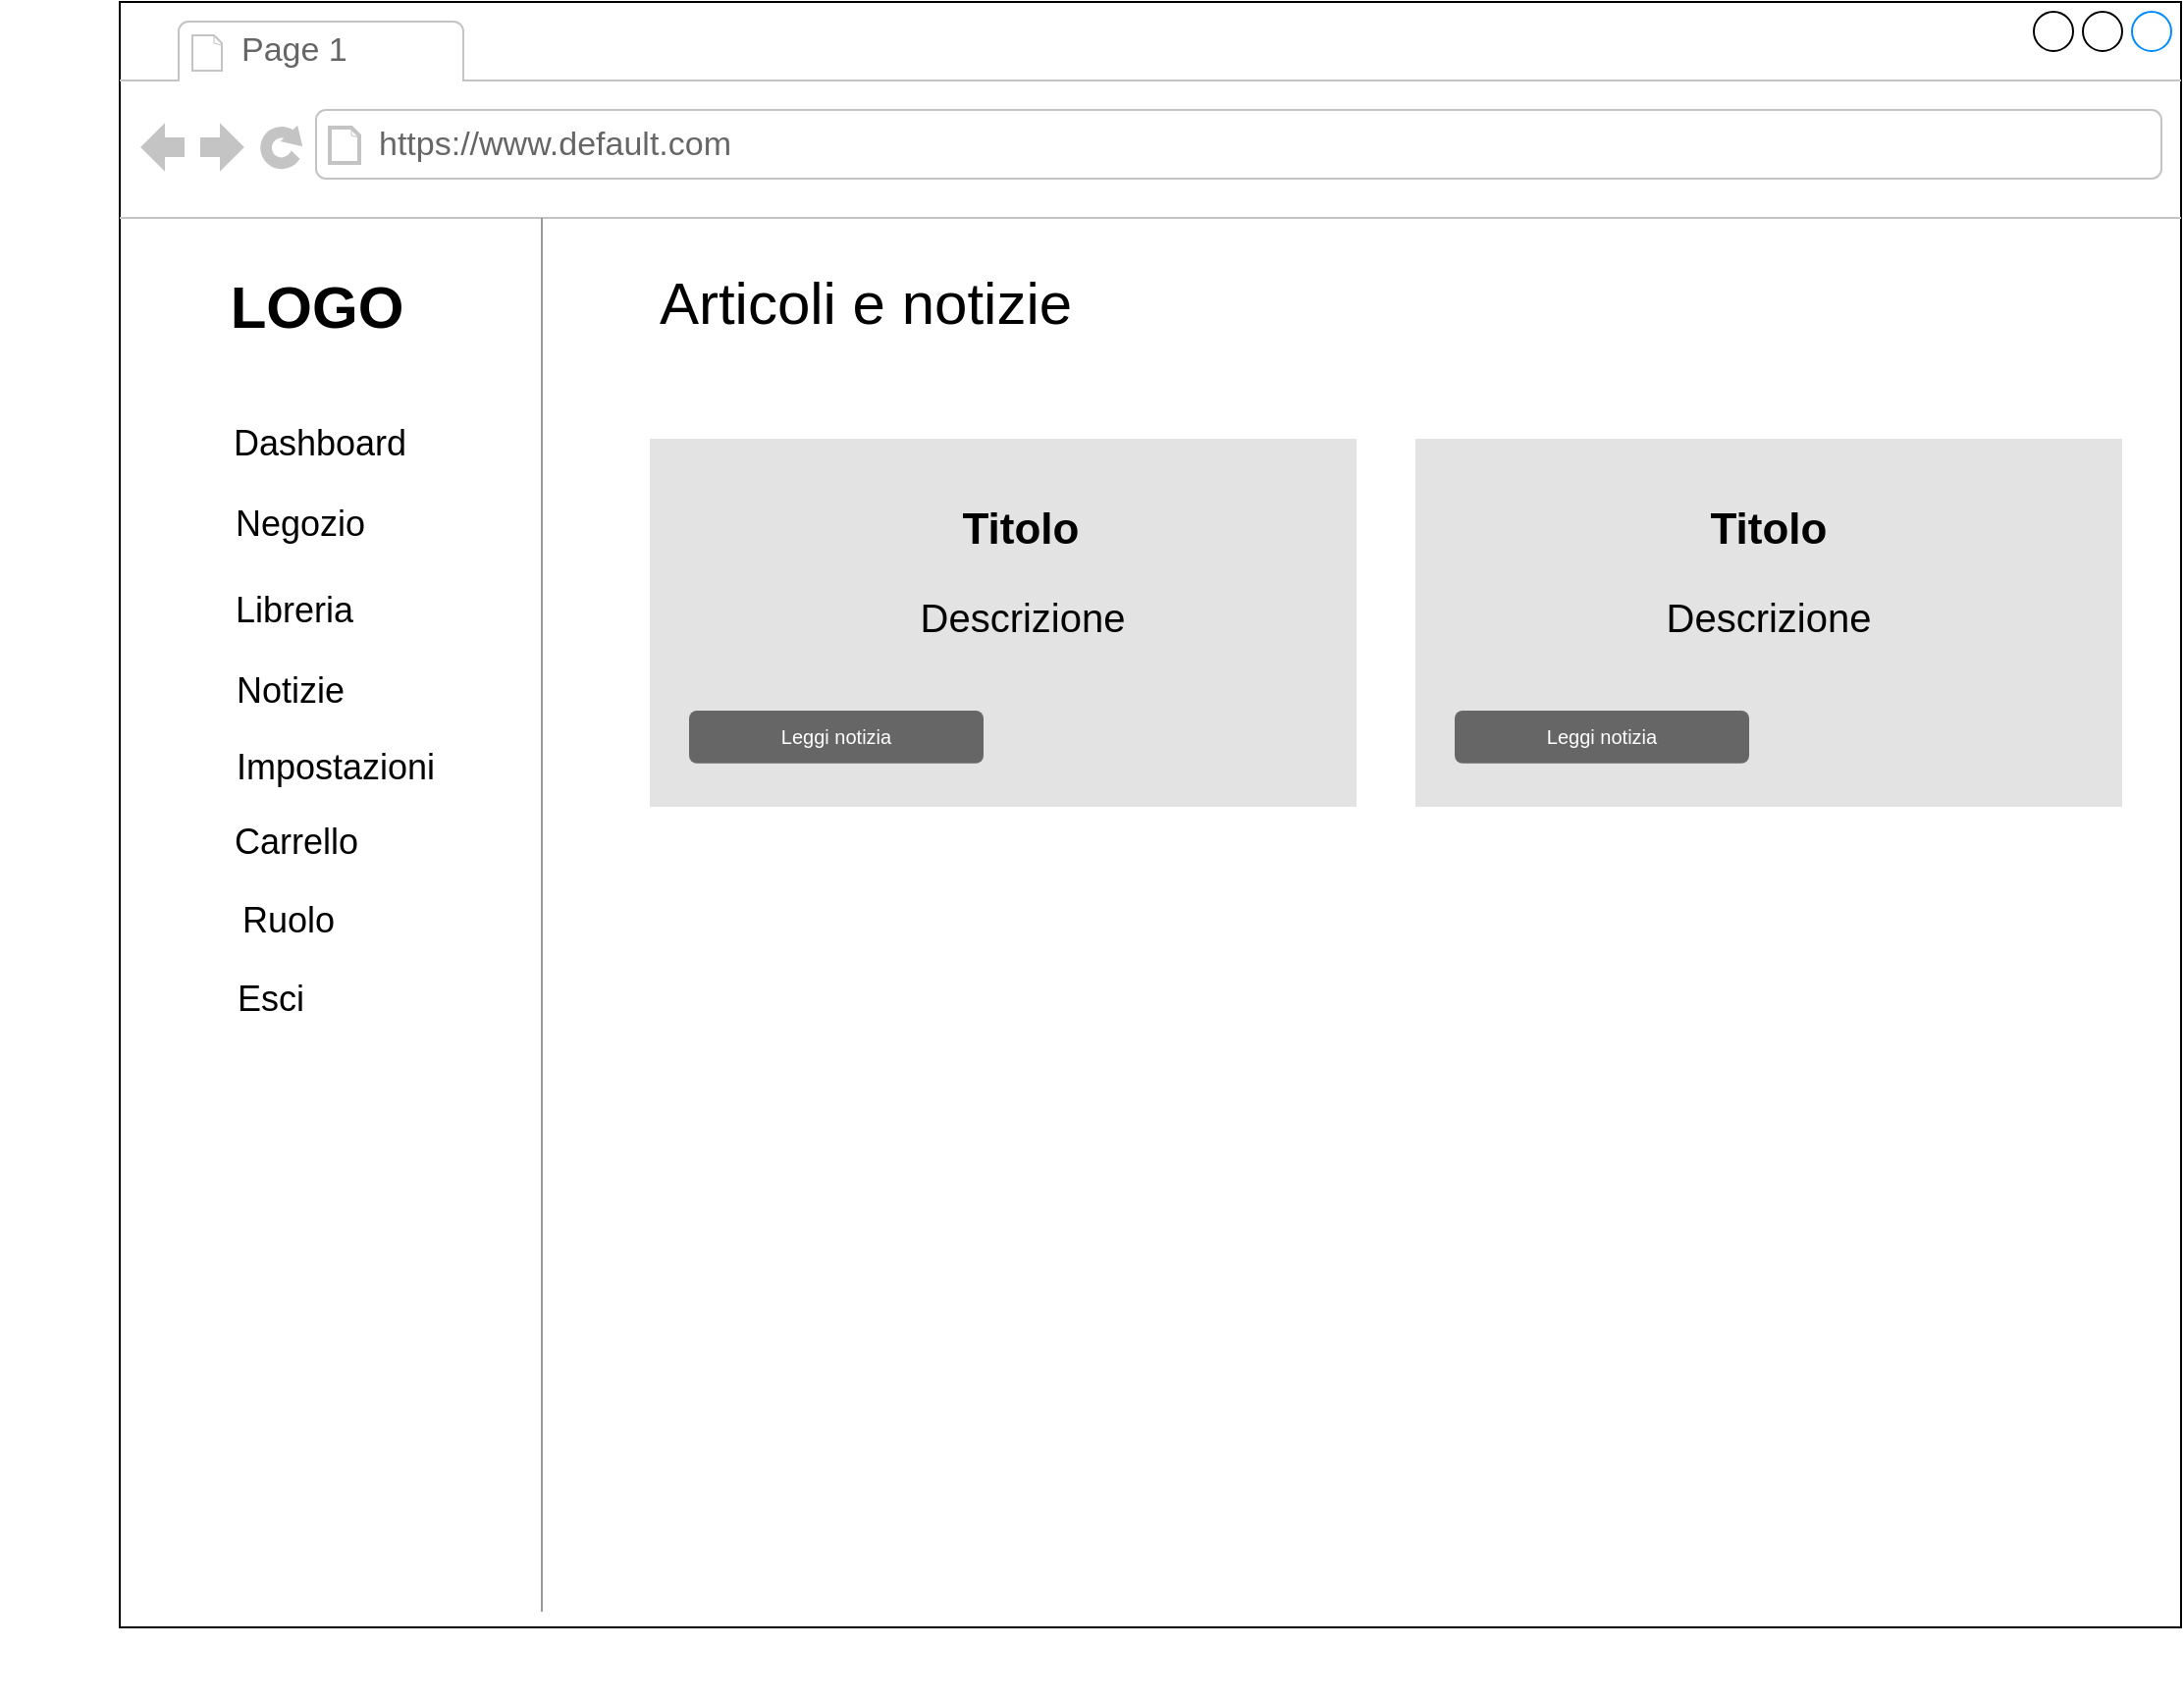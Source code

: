 <mxfile version="15.5.8" type="device"><diagram id="fyOXDSc1daxJyHt7KBfj" name="Page-1"><mxGraphModel dx="2062" dy="2234" grid="1" gridSize="10" guides="1" tooltips="1" connect="1" arrows="1" fold="1" page="1" pageScale="1" pageWidth="827" pageHeight="1169" math="0" shadow="0"><root><mxCell id="0"/><mxCell id="1" parent="0"/><mxCell id="uJ4xgj5gYYJaaNyCmSFG-1" value="" style="strokeWidth=1;shadow=0;dashed=0;align=center;html=1;shape=mxgraph.mockup.containers.browserWindow;rSize=0;mainText=,;recursiveResize=0;rounded=0;labelBackgroundColor=none;fontFamily=Verdana;fontSize=12;" parent="1" vertex="1"><mxGeometry x="220" y="-160" width="1050" height="828" as="geometry"/></mxCell><mxCell id="uJ4xgj5gYYJaaNyCmSFG-2" value="Page 1" style="strokeWidth=1;shadow=0;dashed=0;align=center;html=1;shape=mxgraph.mockup.containers.anchor;fontSize=17;fontColor=#666666;align=left;" parent="uJ4xgj5gYYJaaNyCmSFG-1" vertex="1"><mxGeometry x="60" y="12" width="110" height="26" as="geometry"/></mxCell><mxCell id="uJ4xgj5gYYJaaNyCmSFG-3" value="https://www.default.com" style="strokeWidth=1;shadow=0;dashed=0;align=center;html=1;shape=mxgraph.mockup.containers.anchor;rSize=0;fontSize=17;fontColor=#666666;align=left;" parent="uJ4xgj5gYYJaaNyCmSFG-1" vertex="1"><mxGeometry x="130" y="60" width="250" height="26" as="geometry"/></mxCell><mxCell id="uJ4xgj5gYYJaaNyCmSFG-4" value="&lt;font style=&quot;font-size: 30px&quot;&gt;LOGO&lt;/font&gt;" style="text;strokeColor=none;fillColor=none;html=1;fontSize=24;fontStyle=1;verticalAlign=middle;align=center;" parent="uJ4xgj5gYYJaaNyCmSFG-1" vertex="1"><mxGeometry x="50" y="135" width="100" height="40" as="geometry"/></mxCell><mxCell id="uJ4xgj5gYYJaaNyCmSFG-5" value="&lt;span style=&quot;color: rgba(0 , 0 , 0 , 0) ; font-family: monospace ; font-size: 0px&quot;&gt;%3CmxGraphModel%3E%3Croot%3E%3CmxCell%20id%3D%220%22%2F%3E%3CmxCell%20id%3D%221%22%20parent%3D%220%22%2F%3E%3CmxCell%20id%3D%222%22%20value%3D%22%26lt%3Bfont%20style%3D%26quot%3Bfont-size%3A%2018px%26quot%3B%26gt%3BAdmin%26lt%3Bbr%26gt%3B%26lt%3B%2Ffont%26gt%3B%22%20style%3D%22text%3Bhtml%3D1%3BstrokeColor%3Dnone%3BfillColor%3Dnone%3Balign%3Dcenter%3BverticalAlign%3Dmiddle%3BwhiteSpace%3Dwrap%3Brounded%3D0%3BfontSize%3D31%3B%22%20vertex%3D%221%22%20parent%3D%221%22%3E%3CmxGeometry%20x%3D%22100%22%20y%3D%22425%22%20width%3D%2260%22%20height%3D%2230%22%20as%3D%22geometry%22%2F%3E%3C%2FmxCell%3E%3C%2Froot%3E%3C%2FmxGraphModel%3E&lt;/span&gt;" style="verticalLabelPosition=bottom;shadow=0;dashed=0;align=center;html=1;verticalAlign=top;strokeWidth=1;shape=mxgraph.mockup.markup.line;strokeColor=#999999;direction=north;fontSize=31;fillColor=default;" parent="uJ4xgj5gYYJaaNyCmSFG-1" vertex="1"><mxGeometry x="-60" y="110" width="550" height="710" as="geometry"/></mxCell><mxCell id="uJ4xgj5gYYJaaNyCmSFG-6" value="&lt;font style=&quot;font-size: 18px&quot;&gt;Dashboard&lt;/font&gt;" style="text;html=1;strokeColor=none;fillColor=none;align=center;verticalAlign=middle;whiteSpace=wrap;rounded=0;fontSize=31;" parent="uJ4xgj5gYYJaaNyCmSFG-1" vertex="1"><mxGeometry x="72" y="205" width="60" height="30" as="geometry"/></mxCell><mxCell id="uJ4xgj5gYYJaaNyCmSFG-7" value="&lt;font style=&quot;font-size: 18px&quot;&gt;Negozio&lt;br&gt;&lt;br&gt;&lt;/font&gt;" style="text;html=1;strokeColor=none;fillColor=none;align=center;verticalAlign=middle;whiteSpace=wrap;rounded=0;fontSize=31;" parent="uJ4xgj5gYYJaaNyCmSFG-1" vertex="1"><mxGeometry x="62" y="265" width="60" height="30" as="geometry"/></mxCell><mxCell id="uJ4xgj5gYYJaaNyCmSFG-8" value="&lt;font style=&quot;font-size: 18px&quot;&gt;Libreria&lt;br&gt;&lt;/font&gt;" style="text;html=1;strokeColor=none;fillColor=none;align=center;verticalAlign=middle;whiteSpace=wrap;rounded=0;fontSize=31;" parent="uJ4xgj5gYYJaaNyCmSFG-1" vertex="1"><mxGeometry x="59" y="290" width="60" height="30" as="geometry"/></mxCell><mxCell id="uJ4xgj5gYYJaaNyCmSFG-9" value="&lt;font style=&quot;font-size: 18px&quot;&gt;Notizie&lt;br&gt;&lt;/font&gt;" style="text;html=1;strokeColor=none;fillColor=none;align=center;verticalAlign=middle;whiteSpace=wrap;rounded=0;fontSize=31;" parent="uJ4xgj5gYYJaaNyCmSFG-1" vertex="1"><mxGeometry x="57" y="331" width="60" height="30" as="geometry"/></mxCell><mxCell id="uJ4xgj5gYYJaaNyCmSFG-10" value="&lt;font style=&quot;font-size: 18px&quot;&gt;Impostazioni&lt;br&gt;&lt;/font&gt;" style="text;html=1;strokeColor=none;fillColor=none;align=center;verticalAlign=middle;whiteSpace=wrap;rounded=0;fontSize=31;" parent="uJ4xgj5gYYJaaNyCmSFG-1" vertex="1"><mxGeometry x="80" y="370" width="60" height="30" as="geometry"/></mxCell><mxCell id="uJ4xgj5gYYJaaNyCmSFG-11" value="&lt;font style=&quot;font-size: 18px&quot;&gt;Carrello&lt;br&gt;&lt;/font&gt;" style="text;html=1;strokeColor=none;fillColor=none;align=center;verticalAlign=middle;whiteSpace=wrap;rounded=0;fontSize=31;" parent="uJ4xgj5gYYJaaNyCmSFG-1" vertex="1"><mxGeometry x="60" y="408" width="60" height="30" as="geometry"/></mxCell><mxCell id="uJ4xgj5gYYJaaNyCmSFG-12" value="&lt;font style=&quot;font-size: 18px&quot;&gt;Ruolo&lt;br&gt;&lt;/font&gt;" style="text;html=1;strokeColor=none;fillColor=none;align=center;verticalAlign=middle;whiteSpace=wrap;rounded=0;fontSize=31;" parent="uJ4xgj5gYYJaaNyCmSFG-1" vertex="1"><mxGeometry x="56" y="448" width="60" height="30" as="geometry"/></mxCell><mxCell id="uJ4xgj5gYYJaaNyCmSFG-13" value="&lt;font style=&quot;font-size: 18px&quot;&gt;Esci&lt;br&gt;&lt;/font&gt;" style="text;html=1;strokeColor=none;fillColor=none;align=center;verticalAlign=middle;whiteSpace=wrap;rounded=0;fontSize=31;" parent="uJ4xgj5gYYJaaNyCmSFG-1" vertex="1"><mxGeometry x="47" y="488" width="60" height="30" as="geometry"/></mxCell><mxCell id="uJ4xgj5gYYJaaNyCmSFG-14" style="edgeStyle=orthogonalEdgeStyle;rounded=0;orthogonalLoop=1;jettySize=auto;html=1;exitX=0.5;exitY=1;exitDx=0;exitDy=0;fontSize=18;" parent="uJ4xgj5gYYJaaNyCmSFG-1" source="uJ4xgj5gYYJaaNyCmSFG-10" target="uJ4xgj5gYYJaaNyCmSFG-10" edge="1"><mxGeometry relative="1" as="geometry"/></mxCell><mxCell id="uJ4xgj5gYYJaaNyCmSFG-15" value="&lt;span style=&quot;font-size: 30px&quot;&gt;Articoli e notizie&lt;/span&gt;" style="text;html=1;strokeColor=none;fillColor=none;align=center;verticalAlign=middle;whiteSpace=wrap;rounded=0;fontSize=18;" parent="uJ4xgj5gYYJaaNyCmSFG-1" vertex="1"><mxGeometry x="270" y="135" width="220" height="35" as="geometry"/></mxCell><mxCell id="uJ4xgj5gYYJaaNyCmSFG-16" value="" style="rounded=0;whiteSpace=wrap;html=1;fontSize=30;strokeColor=none;fillColor=#E3E3E3;" parent="uJ4xgj5gYYJaaNyCmSFG-1" vertex="1"><mxGeometry x="270" y="222.5" width="360" height="187.5" as="geometry"/></mxCell><mxCell id="uJ4xgj5gYYJaaNyCmSFG-17" value="&lt;b&gt;&lt;font style=&quot;font-size: 22px&quot;&gt;Titolo&lt;/font&gt;&lt;/b&gt;" style="text;html=1;strokeColor=none;fillColor=none;align=center;verticalAlign=middle;whiteSpace=wrap;rounded=0;fontSize=30;" parent="uJ4xgj5gYYJaaNyCmSFG-1" vertex="1"><mxGeometry x="389" y="250" width="140" height="30" as="geometry"/></mxCell><mxCell id="uJ4xgj5gYYJaaNyCmSFG-18" value="" style="rounded=0;whiteSpace=wrap;html=1;fontSize=30;strokeColor=none;fillColor=#E3E3E3;" parent="uJ4xgj5gYYJaaNyCmSFG-1" vertex="1"><mxGeometry x="660" y="222.5" width="360" height="187.5" as="geometry"/></mxCell><mxCell id="uJ4xgj5gYYJaaNyCmSFG-19" value="&lt;span style=&quot;font-size: 22px&quot;&gt;&lt;b&gt;Titolo&lt;/b&gt;&lt;/span&gt;" style="text;html=1;strokeColor=none;fillColor=none;align=center;verticalAlign=middle;whiteSpace=wrap;rounded=0;fontSize=30;" parent="uJ4xgj5gYYJaaNyCmSFG-1" vertex="1"><mxGeometry x="770" y="250" width="140" height="30" as="geometry"/></mxCell><mxCell id="uJ4xgj5gYYJaaNyCmSFG-20" value="&lt;span style=&quot;font-size: 20px&quot;&gt;Descrizione&lt;/span&gt;" style="text;html=1;strokeColor=none;fillColor=none;align=center;verticalAlign=middle;whiteSpace=wrap;rounded=0;fontSize=30;" parent="uJ4xgj5gYYJaaNyCmSFG-1" vertex="1"><mxGeometry x="390" y="295" width="140" height="30" as="geometry"/></mxCell><mxCell id="uJ4xgj5gYYJaaNyCmSFG-21" value="&lt;span style=&quot;font-size: 20px&quot;&gt;Descrizione&lt;/span&gt;" style="text;html=1;strokeColor=none;fillColor=none;align=center;verticalAlign=middle;whiteSpace=wrap;rounded=0;fontSize=30;" parent="uJ4xgj5gYYJaaNyCmSFG-1" vertex="1"><mxGeometry x="770" y="295" width="140" height="30" as="geometry"/></mxCell><mxCell id="uJ4xgj5gYYJaaNyCmSFG-22" value="Leggi notizia" style="rounded=1;html=1;shadow=0;dashed=0;whiteSpace=wrap;fontSize=10;fillColor=#666666;align=center;strokeColor=none;fontColor=#ffffff;" parent="uJ4xgj5gYYJaaNyCmSFG-1" vertex="1"><mxGeometry x="290" y="361" width="150" height="26.88" as="geometry"/></mxCell><mxCell id="uJ4xgj5gYYJaaNyCmSFG-23" value="Leggi notizia" style="rounded=1;html=1;shadow=0;dashed=0;whiteSpace=wrap;fontSize=10;fillColor=#666666;align=center;strokeColor=none;fontColor=#ffffff;" parent="uJ4xgj5gYYJaaNyCmSFG-1" vertex="1"><mxGeometry x="680" y="361" width="150" height="26.88" as="geometry"/></mxCell></root></mxGraphModel></diagram></mxfile>